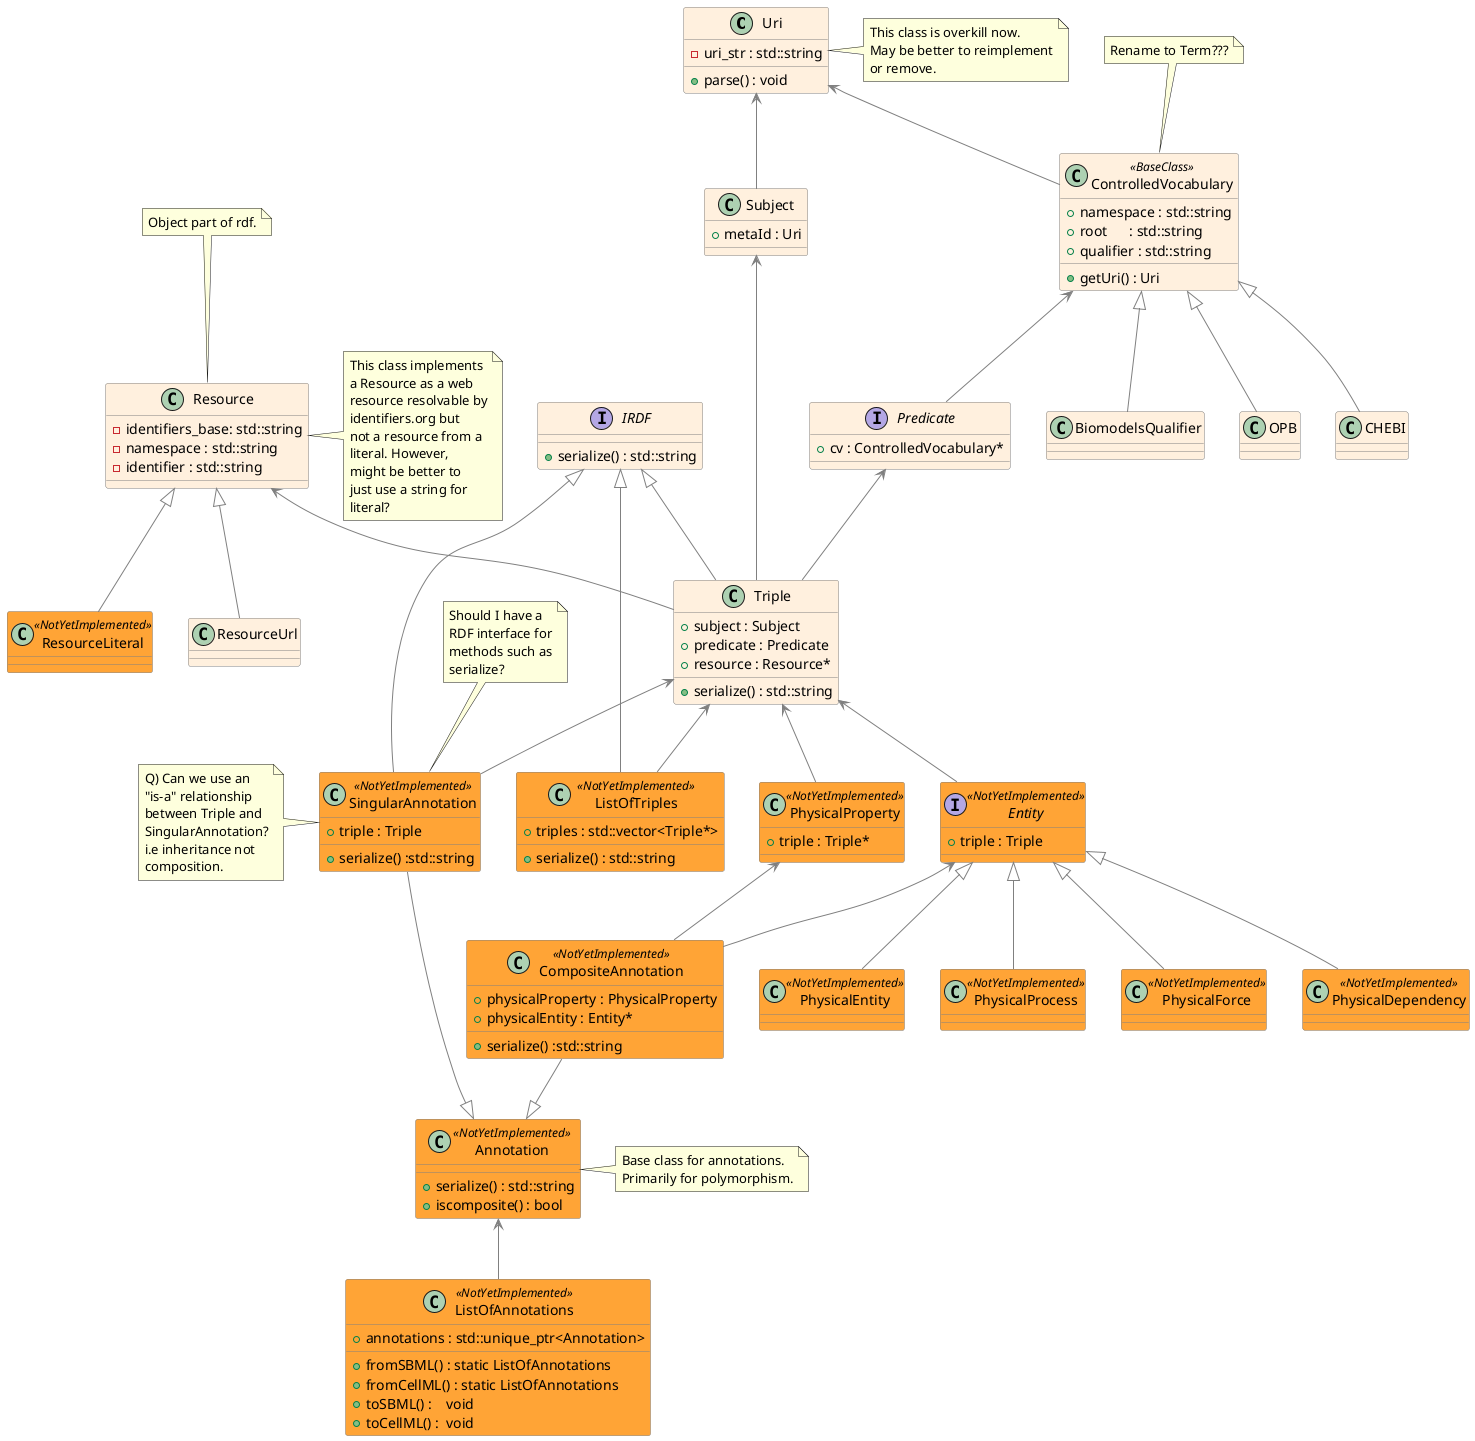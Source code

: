 @startuml
skinparam backgroundcolor white

skinparam class {
	BackgroundColor FFF0DE
	ArrowColor grey
	BorderColor grey
	BackgroundColor<<NotYetImplemented>> FFA436
}



class Uri {
    - uri_str : std::string
    + parse() : void
}
note right of Uri
    This class is overkill now.
    May be better to reimplement
    or remove.
end note
class Subject {
    + metaId : Uri
}

interface Predicate {
    + cv : ControlledVocabulary*
}
class ControlledVocabulary <<BaseClass>> {
    + namespace : std::string
    + root      : std::string
    + qualifier : std::string
    + getUri() : Uri
}
note top of ControlledVocabulary
    Rename to Term???
end note
ControlledVocabulary <-- Predicate
Uri <-- ControlledVocabulary

class BiomodelsQualifier {}
class OPB {}
class CHEBI {}
ControlledVocabulary <|-- BiomodelsQualifier
ControlledVocabulary <|-- OPB
ControlledVocabulary <|-- CHEBI


class Resource {
    - identifiers_base: std::string
    - namespace : std::string
    - identifier : std::string
}
note right of Resource
    This class implements
    a Resource as a web
    resource resolvable by
    identifiers.org but
    not a resource from a
    literal. However,
    might be better to
    just use a string for
    literal?
end note
class ResourceUrl {}

class ResourceLiteral <<NotYetImplemented>>{}

Resource <|-- ResourceUrl
Resource <|-- ResourceLiteral

note top of Resource
    Object part of rdf.
end note


class Triple {
    + subject : Subject
    + predicate : Predicate
    + resource : Resource*
    + serialize() : std::string
}

Subject <-- Triple
Predicate <-- Triple
Resource <-- Triple

class ListOfTriples <<NotYetImplemented>>{
    + triples : std::vector<Triple*>
    + serialize() : std::string
}

interface IRDF {
    + serialize() : std::string
}

IRDF <|-- Triple
IRDF <|-- ListOfTriples
IRDF <|-- SingularAnnotation
Triple<-- ListOfTriples

Uri <-- Subject

class PhysicalProperty <<NotYetImplemented>>{
    + triple : Triple*
}
Triple <-- PhysicalProperty

interface Entity<<NotYetImplemented>> {
    + triple : Triple
}
Triple <-- Entity

class PhysicalEntity <<NotYetImplemented>>{}
class PhysicalProcess<<NotYetImplemented>> {}
class PhysicalForce <<NotYetImplemented>>{}
class PhysicalDependency <<NotYetImplemented>>{}

Entity <|-- PhysicalEntity
Entity <|-- PhysicalProcess
Entity <|-- PhysicalForce
Entity <|-- PhysicalDependency


'Base class for all annotations
class Annotation<<NotYetImplemented>> {
    + serialize() : std::string
    + iscomposite() : bool
}
note right of Annotation
    Base class for annotations.
    Primarily for polymorphism.
end note
'todo Conceptually, could we use an isa relationshop between singular annotation and Triple?

class SingularAnnotation <<NotYetImplemented>>{
    + triple : Triple
    + serialize() :std::string
}
note top of SingularAnnotation
    Should I have a
    RDF interface for
    methods such as
    serialize?
end note

note left of SingularAnnotation
    Q) Can we use an
    "is-a" relationship
    between Triple and
    SingularAnnotation?
    i.e inheritance not
    composition.
end note
'Not sure what type the physicalEntity / physicalProperty should have.
'Not sure what the physicalEntity should be called.
'From section 2.27 of omex metadata spec: physical entity, process, force or dependency that bears the physical property.
class CompositeAnnotation<<NotYetImplemented>> {
    + physicalProperty : PhysicalProperty
    + physicalEntity : Entity*
    + serialize() :std::string
}

SingularAnnotation --|> Annotation
CompositeAnnotation --|> Annotation
Triple <-- SingularAnnotation

Entity <-- CompositeAnnotation
PhysicalProperty <-- CompositeAnnotation


class ListOfAnnotations <<NotYetImplemented>>{
    + annotations : std::unique_ptr<Annotation>
    + fromSBML() : static ListOfAnnotations
    + fromCellML() : static ListOfAnnotations
    + toSBML() :    void
    + toCellML() :  void
}

Annotation <-- ListOfAnnotations



@enduml